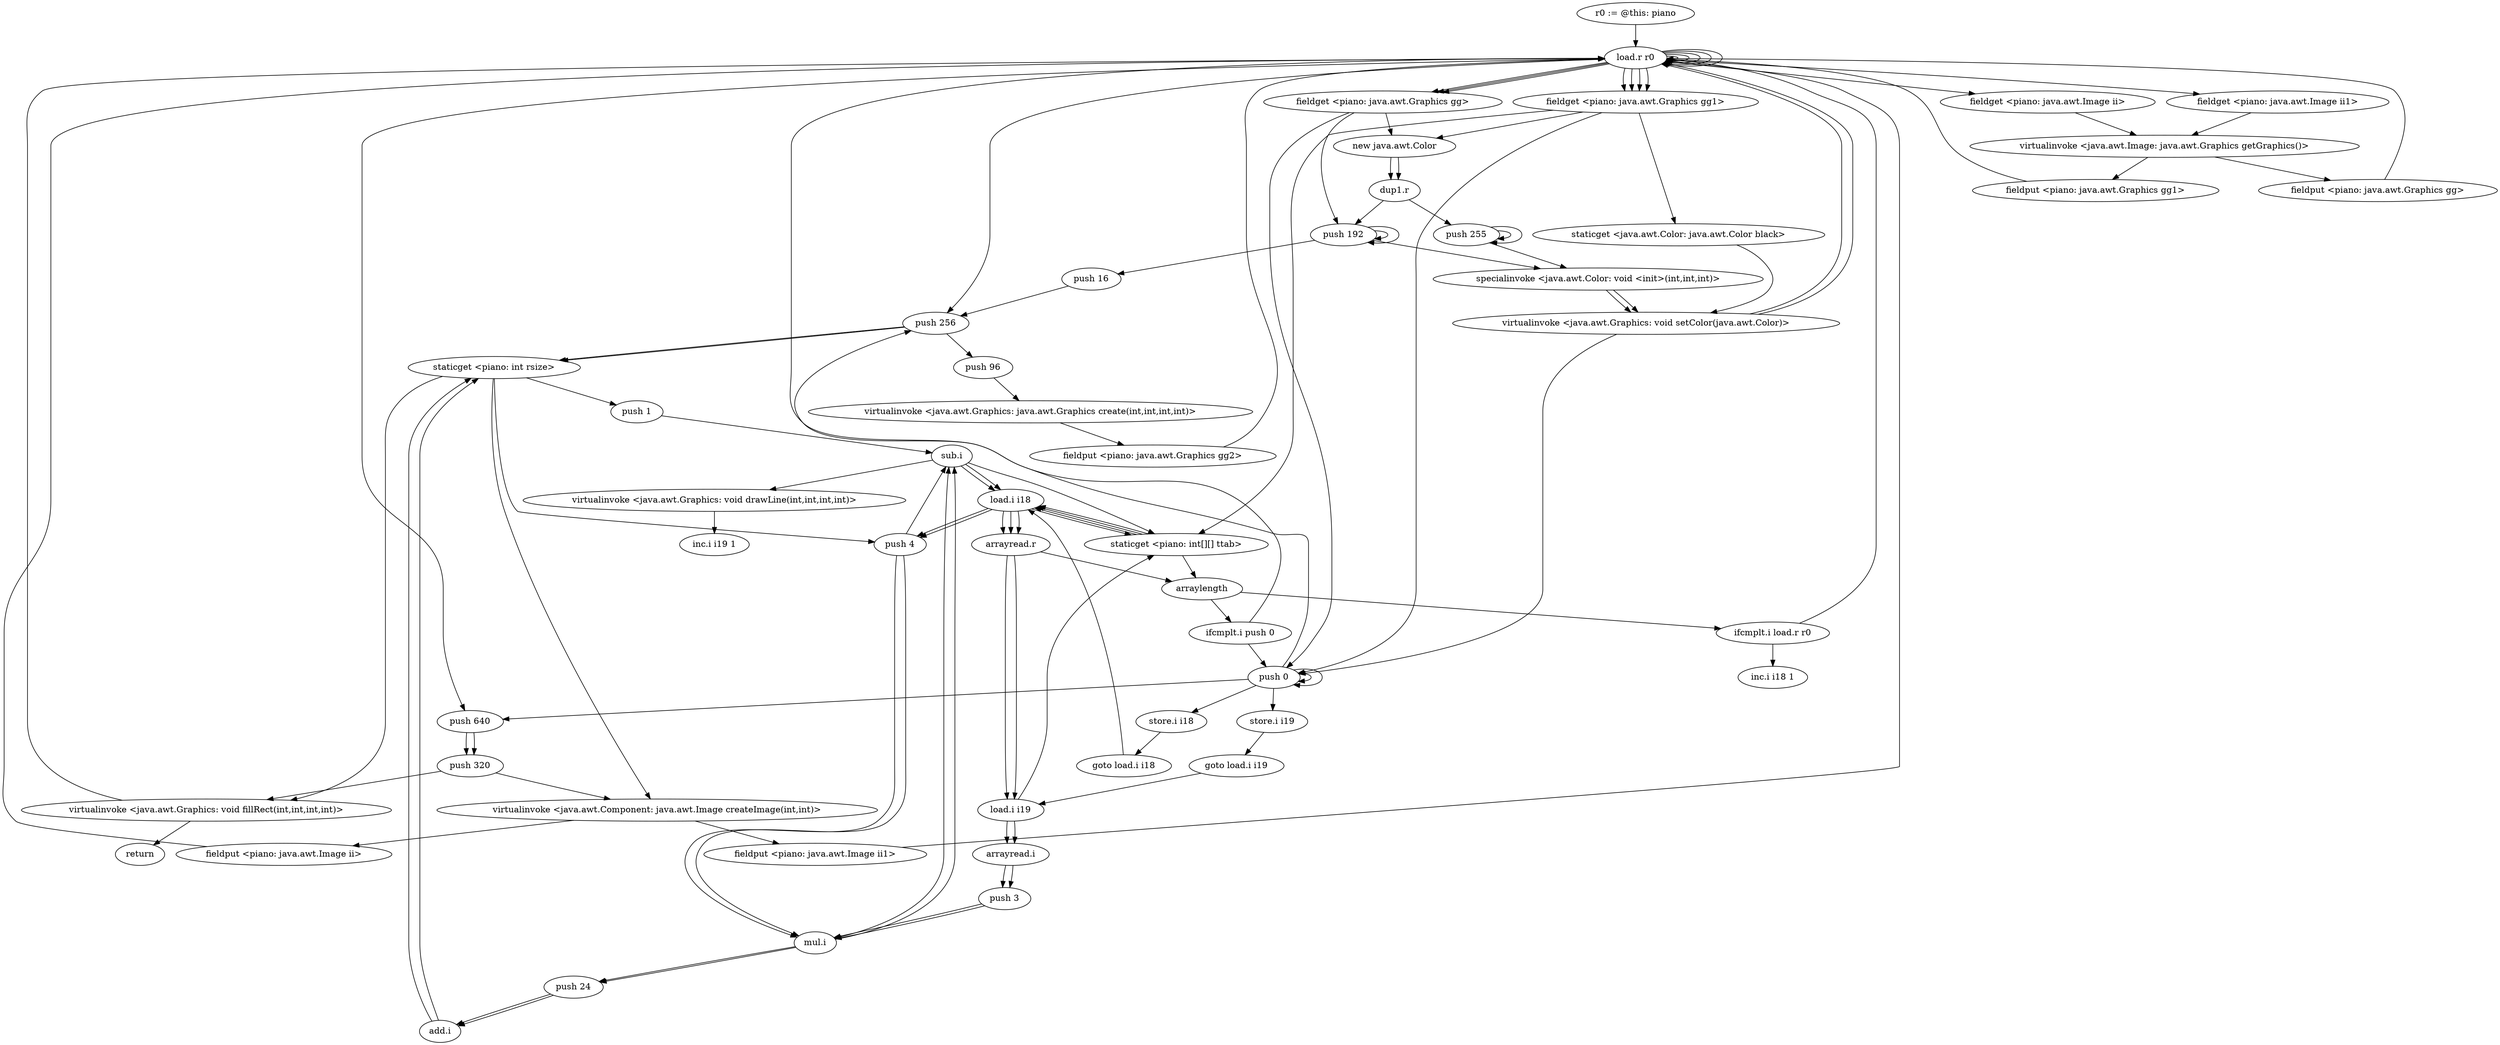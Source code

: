 digraph "" {
    "r0 := @this: piano"
    "load.r r0"
    "r0 := @this: piano"->"load.r r0";
    "load.r r0"->"load.r r0";
    "push 640"
    "load.r r0"->"push 640";
    "push 320"
    "push 640"->"push 320";
    "virtualinvoke <java.awt.Component: java.awt.Image createImage(int,int)>"
    "push 320"->"virtualinvoke <java.awt.Component: java.awt.Image createImage(int,int)>";
    "fieldput <piano: java.awt.Image ii>"
    "virtualinvoke <java.awt.Component: java.awt.Image createImage(int,int)>"->"fieldput <piano: java.awt.Image ii>";
    "fieldput <piano: java.awt.Image ii>"->"load.r r0";
    "load.r r0"->"load.r r0";
    "push 256"
    "load.r r0"->"push 256";
    "staticget <piano: int rsize>"
    "push 256"->"staticget <piano: int rsize>";
    "staticget <piano: int rsize>"->"virtualinvoke <java.awt.Component: java.awt.Image createImage(int,int)>";
    "fieldput <piano: java.awt.Image ii1>"
    "virtualinvoke <java.awt.Component: java.awt.Image createImage(int,int)>"->"fieldput <piano: java.awt.Image ii1>";
    "fieldput <piano: java.awt.Image ii1>"->"load.r r0";
    "load.r r0"->"load.r r0";
    "fieldget <piano: java.awt.Image ii1>"
    "load.r r0"->"fieldget <piano: java.awt.Image ii1>";
    "virtualinvoke <java.awt.Image: java.awt.Graphics getGraphics()>"
    "fieldget <piano: java.awt.Image ii1>"->"virtualinvoke <java.awt.Image: java.awt.Graphics getGraphics()>";
    "fieldput <piano: java.awt.Graphics gg1>"
    "virtualinvoke <java.awt.Image: java.awt.Graphics getGraphics()>"->"fieldput <piano: java.awt.Graphics gg1>";
    "fieldput <piano: java.awt.Graphics gg1>"->"load.r r0";
    "load.r r0"->"load.r r0";
    "fieldget <piano: java.awt.Image ii>"
    "load.r r0"->"fieldget <piano: java.awt.Image ii>";
    "fieldget <piano: java.awt.Image ii>"->"virtualinvoke <java.awt.Image: java.awt.Graphics getGraphics()>";
    "fieldput <piano: java.awt.Graphics gg>"
    "virtualinvoke <java.awt.Image: java.awt.Graphics getGraphics()>"->"fieldput <piano: java.awt.Graphics gg>";
    "fieldput <piano: java.awt.Graphics gg>"->"load.r r0";
    "load.r r0"->"load.r r0";
    "fieldget <piano: java.awt.Graphics gg>"
    "load.r r0"->"fieldget <piano: java.awt.Graphics gg>";
    "push 192"
    "fieldget <piano: java.awt.Graphics gg>"->"push 192";
    "push 16"
    "push 192"->"push 16";
    "push 16"->"push 256";
    "push 96"
    "push 256"->"push 96";
    "virtualinvoke <java.awt.Graphics: java.awt.Graphics create(int,int,int,int)>"
    "push 96"->"virtualinvoke <java.awt.Graphics: java.awt.Graphics create(int,int,int,int)>";
    "fieldput <piano: java.awt.Graphics gg2>"
    "virtualinvoke <java.awt.Graphics: java.awt.Graphics create(int,int,int,int)>"->"fieldput <piano: java.awt.Graphics gg2>";
    "fieldput <piano: java.awt.Graphics gg2>"->"load.r r0";
    "fieldget <piano: java.awt.Graphics gg1>"
    "load.r r0"->"fieldget <piano: java.awt.Graphics gg1>";
    "new java.awt.Color"
    "fieldget <piano: java.awt.Graphics gg1>"->"new java.awt.Color";
    "dup1.r"
    "new java.awt.Color"->"dup1.r";
    "push 255"
    "dup1.r"->"push 255";
    "push 255"->"push 255";
    "push 255"->"push 255";
    "specialinvoke <java.awt.Color: void <init>(int,int,int)>"
    "push 255"->"specialinvoke <java.awt.Color: void <init>(int,int,int)>";
    "virtualinvoke <java.awt.Graphics: void setColor(java.awt.Color)>"
    "specialinvoke <java.awt.Color: void <init>(int,int,int)>"->"virtualinvoke <java.awt.Graphics: void setColor(java.awt.Color)>";
    "virtualinvoke <java.awt.Graphics: void setColor(java.awt.Color)>"->"load.r r0";
    "load.r r0"->"fieldget <piano: java.awt.Graphics gg1>";
    "push 0"
    "fieldget <piano: java.awt.Graphics gg1>"->"push 0";
    "push 0"->"push 0";
    "push 0"->"push 256";
    "push 256"->"staticget <piano: int rsize>";
    "virtualinvoke <java.awt.Graphics: void fillRect(int,int,int,int)>"
    "staticget <piano: int rsize>"->"virtualinvoke <java.awt.Graphics: void fillRect(int,int,int,int)>";
    "virtualinvoke <java.awt.Graphics: void fillRect(int,int,int,int)>"->"load.r r0";
    "load.r r0"->"fieldget <piano: java.awt.Graphics gg1>";
    "staticget <java.awt.Color: java.awt.Color black>"
    "fieldget <piano: java.awt.Graphics gg1>"->"staticget <java.awt.Color: java.awt.Color black>";
    "staticget <java.awt.Color: java.awt.Color black>"->"virtualinvoke <java.awt.Graphics: void setColor(java.awt.Color)>";
    "virtualinvoke <java.awt.Graphics: void setColor(java.awt.Color)>"->"push 0";
    "store.i i18"
    "push 0"->"store.i i18";
    "goto load.i i18"
    "store.i i18"->"goto load.i i18";
    "load.i i18"
    "goto load.i i18"->"load.i i18";
    "staticget <piano: int[][] ttab>"
    "load.i i18"->"staticget <piano: int[][] ttab>";
    "arraylength"
    "staticget <piano: int[][] ttab>"->"arraylength";
    "ifcmplt.i push 0"
    "arraylength"->"ifcmplt.i push 0";
    "ifcmplt.i push 0"->"load.r r0";
    "load.r r0"->"fieldget <piano: java.awt.Graphics gg>";
    "fieldget <piano: java.awt.Graphics gg>"->"new java.awt.Color";
    "new java.awt.Color"->"dup1.r";
    "dup1.r"->"push 192";
    "push 192"->"push 192";
    "push 192"->"push 192";
    "push 192"->"specialinvoke <java.awt.Color: void <init>(int,int,int)>";
    "specialinvoke <java.awt.Color: void <init>(int,int,int)>"->"virtualinvoke <java.awt.Graphics: void setColor(java.awt.Color)>";
    "virtualinvoke <java.awt.Graphics: void setColor(java.awt.Color)>"->"load.r r0";
    "load.r r0"->"fieldget <piano: java.awt.Graphics gg>";
    "fieldget <piano: java.awt.Graphics gg>"->"push 0";
    "push 0"->"push 0";
    "push 0"->"push 640";
    "push 640"->"push 320";
    "push 320"->"virtualinvoke <java.awt.Graphics: void fillRect(int,int,int,int)>";
    "return"
    "virtualinvoke <java.awt.Graphics: void fillRect(int,int,int,int)>"->"return";
    "ifcmplt.i push 0"->"push 0";
    "store.i i19"
    "push 0"->"store.i i19";
    "goto load.i i19"
    "store.i i19"->"goto load.i i19";
    "load.i i19"
    "goto load.i i19"->"load.i i19";
    "load.i i19"->"staticget <piano: int[][] ttab>";
    "staticget <piano: int[][] ttab>"->"load.i i18";
    "arrayread.r"
    "load.i i18"->"arrayread.r";
    "arrayread.r"->"arraylength";
    "ifcmplt.i load.r r0"
    "arraylength"->"ifcmplt.i load.r r0";
    "inc.i i18 1"
    "ifcmplt.i load.r r0"->"inc.i i18 1";
    "ifcmplt.i load.r r0"->"load.r r0";
    "load.r r0"->"fieldget <piano: java.awt.Graphics gg1>";
    "fieldget <piano: java.awt.Graphics gg1>"->"staticget <piano: int[][] ttab>";
    "staticget <piano: int[][] ttab>"->"load.i i18";
    "load.i i18"->"arrayread.r";
    "arrayread.r"->"load.i i19";
    "arrayread.i"
    "load.i i19"->"arrayread.i";
    "push 3"
    "arrayread.i"->"push 3";
    "mul.i"
    "push 3"->"mul.i";
    "push 24"
    "mul.i"->"push 24";
    "add.i"
    "push 24"->"add.i";
    "add.i"->"staticget <piano: int rsize>";
    "push 1"
    "staticget <piano: int rsize>"->"push 1";
    "sub.i"
    "push 1"->"sub.i";
    "sub.i"->"load.i i18";
    "push 4"
    "load.i i18"->"push 4";
    "push 4"->"mul.i";
    "mul.i"->"sub.i";
    "sub.i"->"staticget <piano: int[][] ttab>";
    "staticget <piano: int[][] ttab>"->"load.i i18";
    "load.i i18"->"arrayread.r";
    "arrayread.r"->"load.i i19";
    "load.i i19"->"arrayread.i";
    "arrayread.i"->"push 3";
    "push 3"->"mul.i";
    "mul.i"->"push 24";
    "push 24"->"add.i";
    "add.i"->"staticget <piano: int rsize>";
    "staticget <piano: int rsize>"->"push 4";
    "push 4"->"sub.i";
    "sub.i"->"load.i i18";
    "load.i i18"->"push 4";
    "push 4"->"mul.i";
    "mul.i"->"sub.i";
    "virtualinvoke <java.awt.Graphics: void drawLine(int,int,int,int)>"
    "sub.i"->"virtualinvoke <java.awt.Graphics: void drawLine(int,int,int,int)>";
    "inc.i i19 1"
    "virtualinvoke <java.awt.Graphics: void drawLine(int,int,int,int)>"->"inc.i i19 1";
}
